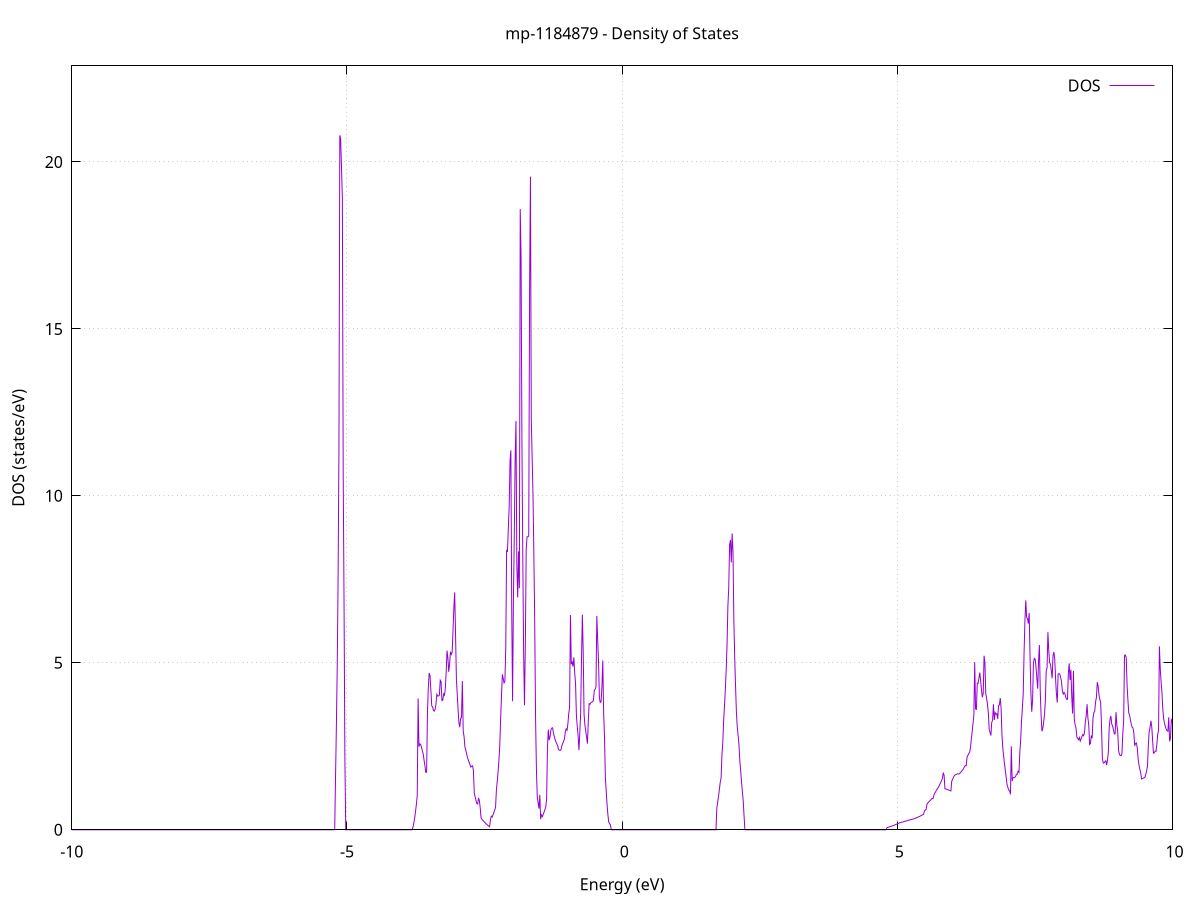 set title 'mp-1184879 - Density of States'
set xlabel 'Energy (eV)'
set ylabel 'DOS (states/eV)'
set grid
set xrange [-10:10]
set yrange [0:22.876]
set xzeroaxis lt -1
set terminal png size 800,600
set output 'mp-1184879_dos_gnuplot.png'
plot '-' using 1:2 with lines title 'DOS'
-16.527700 0.000000
-16.512200 0.000000
-16.496700 0.000000
-16.481300 0.000000
-16.465800 0.000000
-16.450400 0.000000
-16.434900 0.000000
-16.419400 0.000000
-16.404000 0.000000
-16.388500 0.000000
-16.373000 0.000000
-16.357600 0.000000
-16.342100 0.000000
-16.326600 0.000000
-16.311200 0.000000
-16.295700 0.000000
-16.280200 0.000000
-16.264800 0.000000
-16.249300 0.000000
-16.233800 0.000000
-16.218400 0.000000
-16.202900 0.000000
-16.187500 0.000000
-16.172000 0.000000
-16.156500 0.000000
-16.141100 0.000000
-16.125600 0.000000
-16.110100 0.000000
-16.094700 0.000000
-16.079200 0.000000
-16.063700 0.000000
-16.048300 0.000000
-16.032800 0.000000
-16.017300 0.000000
-16.001900 0.000000
-15.986400 0.000000
-15.970900 0.000000
-15.955500 0.000000
-15.940000 0.000000
-15.924600 0.000000
-15.909100 0.000000
-15.893600 0.000000
-15.878200 0.000000
-15.862700 0.000000
-15.847200 0.000000
-15.831800 0.000000
-15.816300 0.000000
-15.800800 0.000000
-15.785400 0.000000
-15.769900 0.000000
-15.754400 0.000000
-15.739000 0.000000
-15.723500 0.000000
-15.708100 0.000000
-15.692600 0.000000
-15.677100 0.000000
-15.661700 0.000000
-15.646200 0.000000
-15.630700 0.000000
-15.615300 0.000000
-15.599800 0.000000
-15.584300 0.000000
-15.568900 0.000000
-15.553400 0.000000
-15.537900 0.000000
-15.522500 0.000000
-15.507000 0.000000
-15.491500 0.000000
-15.476100 0.000000
-15.460600 0.000000
-15.445200 0.000000
-15.429700 0.000000
-15.414200 0.000000
-15.398800 0.000000
-15.383300 0.000000
-15.367800 0.000000
-15.352400 0.000000
-15.336900 0.000000
-15.321400 0.000000
-15.306000 0.000000
-15.290500 0.000000
-15.275000 0.000000
-15.259600 0.000000
-15.244100 0.000000
-15.228600 0.000000
-15.213200 0.000000
-15.197700 0.000000
-15.182300 0.000000
-15.166800 0.000000
-15.151300 0.000000
-15.135900 0.000000
-15.120400 0.000000
-15.104900 0.000000
-15.089500 0.000000
-15.074000 0.000000
-15.058500 0.633300
-15.043100 1.139800
-15.027600 1.547400
-15.012100 1.906900
-14.996700 2.201400
-14.981200 2.512300
-14.965800 2.892900
-14.950300 3.369200
-14.934800 3.991900
-14.919400 6.169900
-14.903900 5.994100
-14.888400 6.315800
-14.873000 6.267000
-14.857500 6.851300
-14.842000 9.637200
-14.826600 13.402300
-14.811100 20.804500
-14.795600 9.338900
-14.780200 5.423100
-14.764700 4.168100
-14.749200 3.474000
-14.733800 3.008700
-14.718300 2.443900
-14.702900 1.966400
-14.687400 1.530000
-14.671900 1.214800
-14.656500 0.897200
-14.641000 0.780900
-14.625500 0.000000
-14.610100 0.000000
-14.594600 0.000000
-14.579100 0.000000
-14.563700 0.000000
-14.548200 0.000000
-14.532700 0.000000
-14.517300 0.000000
-14.501800 0.000000
-14.486400 0.000000
-14.470900 0.000000
-14.455400 0.000000
-14.440000 0.000000
-14.424500 0.000000
-14.409000 0.000000
-14.393600 0.000000
-14.378100 0.000000
-14.362600 0.000000
-14.347200 0.000000
-14.331700 76.815800
-14.316200 26.171800
-14.300800 0.000000
-14.285300 0.000000
-14.269800 0.000000
-14.254400 0.000000
-14.238900 0.000000
-14.223500 0.000000
-14.208000 0.000000
-14.192500 0.000000
-14.177100 0.000000
-14.161600 0.000000
-14.146100 0.000000
-14.130700 0.000000
-14.115200 0.000000
-14.099700 0.000000
-14.084300 0.000000
-14.068800 0.000000
-14.053300 0.000000
-14.037900 0.000000
-14.022400 0.000000
-14.006900 0.000000
-13.991500 0.000000
-13.976000 0.000000
-13.960600 0.000000
-13.945100 0.000000
-13.929600 0.000000
-13.914200 0.000000
-13.898700 0.000000
-13.883200 0.000000
-13.867800 0.000000
-13.852300 0.000000
-13.836800 0.000000
-13.821400 0.000000
-13.805900 0.000000
-13.790400 0.000000
-13.775000 0.000000
-13.759500 0.000000
-13.744100 0.000000
-13.728600 0.000000
-13.713100 0.000000
-13.697700 0.000000
-13.682200 0.000000
-13.666700 0.000000
-13.651300 0.000000
-13.635800 0.000000
-13.620300 0.000000
-13.604900 0.000000
-13.589400 0.000000
-13.573900 0.000000
-13.558500 0.000000
-13.543000 0.000000
-13.527500 0.000000
-13.512100 0.000000
-13.496600 0.000000
-13.481200 0.000000
-13.465700 0.000000
-13.450200 0.000000
-13.434800 0.000000
-13.419300 0.000000
-13.403800 0.000000
-13.388400 0.000000
-13.372900 0.000000
-13.357400 0.000000
-13.342000 0.000000
-13.326500 0.000000
-13.311000 0.000000
-13.295600 0.000000
-13.280100 0.000000
-13.264600 0.000000
-13.249200 0.000000
-13.233700 0.000000
-13.218300 0.000000
-13.202800 0.000000
-13.187300 0.000000
-13.171900 0.000000
-13.156400 0.000000
-13.140900 0.000000
-13.125500 0.000000
-13.110000 0.000000
-13.094500 0.000000
-13.079100 0.000000
-13.063600 0.000000
-13.048100 0.000000
-13.032700 0.000000
-13.017200 0.000000
-13.001800 0.000000
-12.986300 0.000000
-12.970800 0.000000
-12.955400 0.000000
-12.939900 0.000000
-12.924400 0.000000
-12.909000 0.000000
-12.893500 0.000000
-12.878000 0.000000
-12.862600 0.000000
-12.847100 0.000000
-12.831600 0.000000
-12.816200 0.000000
-12.800700 0.000000
-12.785200 0.000000
-12.769800 0.000000
-12.754300 0.000000
-12.738900 0.000000
-12.723400 0.000000
-12.707900 0.000000
-12.692500 0.000000
-12.677000 0.000000
-12.661500 0.000000
-12.646100 0.000000
-12.630600 0.000000
-12.615100 0.000000
-12.599700 0.361100
-12.584200 0.526700
-12.568700 0.617100
-12.553300 0.776500
-12.537800 0.952300
-12.522400 1.144700
-12.506900 1.265700
-12.491400 1.425400
-12.476000 1.569600
-12.460500 1.710000
-12.445000 1.863700
-12.429600 2.130700
-12.414100 2.384100
-12.398600 2.675300
-12.383200 2.995500
-12.367700 3.445900
-12.352200 5.613000
-12.336800 6.385900
-12.321300 7.590900
-12.305800 8.425800
-12.290400 23.699400
-12.274900 3.059300
-12.259500 7.099300
-12.244000 8.398600
-12.228500 7.089800
-12.213100 7.177800
-12.197600 6.442100
-12.182100 3.446400
-12.166700 3.029200
-12.151200 2.693400
-12.135700 2.385400
-12.120300 2.080400
-12.104800 1.878800
-12.089300 1.728800
-12.073900 1.568500
-12.058400 1.382000
-12.042900 1.217300
-12.027500 0.986700
-12.012000 0.778500
-11.996600 0.674500
-11.981100 0.457400
-11.965600 0.000000
-11.950200 0.000000
-11.934700 0.000000
-11.919200 0.000000
-11.903800 0.000000
-11.888300 0.000000
-11.872800 0.000000
-11.857400 0.000000
-11.841900 0.000000
-11.826400 0.000000
-11.811000 0.000000
-11.795500 0.000000
-11.780100 0.000000
-11.764600 0.000000
-11.749100 0.000000
-11.733700 0.000000
-11.718200 0.000000
-11.702700 0.000000
-11.687300 0.000000
-11.671800 0.000000
-11.656300 0.000000
-11.640900 0.000000
-11.625400 0.000000
-11.609900 0.000000
-11.594500 0.000000
-11.579000 0.000000
-11.563500 0.000000
-11.548100 0.000000
-11.532600 0.000000
-11.517200 0.000000
-11.501700 0.000000
-11.486200 0.000000
-11.470800 0.000000
-11.455300 0.000000
-11.439800 0.000000
-11.424400 0.000000
-11.408900 0.000000
-11.393400 0.000000
-11.378000 0.000000
-11.362500 0.000000
-11.347000 0.000000
-11.331600 0.000000
-11.316100 0.000000
-11.300600 0.000000
-11.285200 0.000000
-11.269700 0.000000
-11.254300 0.000000
-11.238800 0.000000
-11.223300 0.000000
-11.207900 0.000000
-11.192400 0.000000
-11.176900 0.000000
-11.161500 0.000000
-11.146000 0.000000
-11.130500 0.000000
-11.115100 0.000000
-11.099600 0.000000
-11.084100 0.000000
-11.068700 0.000000
-11.053200 0.000000
-11.037800 0.000000
-11.022300 0.000000
-11.006800 0.000000
-10.991400 0.000000
-10.975900 0.000000
-10.960400 0.000000
-10.945000 0.000000
-10.929500 0.000000
-10.914000 0.000000
-10.898600 0.000000
-10.883100 0.000000
-10.867600 0.000000
-10.852200 0.000000
-10.836700 0.000000
-10.821200 0.000000
-10.805800 0.000000
-10.790300 0.000000
-10.774900 0.000000
-10.759400 0.000000
-10.743900 0.000000
-10.728500 0.000000
-10.713000 0.000000
-10.697500 0.000000
-10.682100 0.000000
-10.666600 0.000000
-10.651100 0.000000
-10.635700 0.000000
-10.620200 0.000000
-10.604700 0.000000
-10.589300 0.000000
-10.573800 0.000000
-10.558400 0.000000
-10.542900 0.000000
-10.527400 0.000000
-10.512000 0.000000
-10.496500 0.000000
-10.481000 0.000000
-10.465600 0.000000
-10.450100 0.000000
-10.434600 0.000000
-10.419200 0.000000
-10.403700 0.000000
-10.388200 0.000000
-10.372800 0.000000
-10.357300 0.000000
-10.341800 0.000000
-10.326400 0.000000
-10.310900 0.000000
-10.295500 0.000000
-10.280000 0.000000
-10.264500 0.000000
-10.249100 0.000000
-10.233600 0.000000
-10.218100 0.000000
-10.202700 0.000000
-10.187200 0.000000
-10.171700 0.000000
-10.156300 0.000000
-10.140800 0.000000
-10.125300 0.000000
-10.109900 0.000000
-10.094400 0.000000
-10.078900 0.000000
-10.063500 0.000000
-10.048000 0.000000
-10.032600 0.000000
-10.017100 0.000000
-10.001600 0.000000
-9.986200 0.000000
-9.970700 0.000000
-9.955200 0.000000
-9.939800 0.000000
-9.924300 0.000000
-9.908800 0.000000
-9.893400 0.000000
-9.877900 0.000000
-9.862400 0.000000
-9.847000 0.000000
-9.831500 0.000000
-9.816100 0.000000
-9.800600 0.000000
-9.785100 0.000000
-9.769700 0.000000
-9.754200 0.000000
-9.738700 0.000000
-9.723300 0.000000
-9.707800 0.000000
-9.692300 0.000000
-9.676900 0.000000
-9.661400 0.000000
-9.645900 0.000000
-9.630500 0.000000
-9.615000 0.000000
-9.599500 0.000000
-9.584100 0.000000
-9.568600 0.000000
-9.553200 0.000000
-9.537700 0.000000
-9.522200 0.000000
-9.506800 0.000000
-9.491300 0.000000
-9.475800 0.000000
-9.460400 0.000000
-9.444900 0.000000
-9.429400 0.000000
-9.414000 0.000000
-9.398500 0.000000
-9.383000 0.000000
-9.367600 0.000000
-9.352100 0.000000
-9.336600 0.000000
-9.321200 0.000000
-9.305700 0.000000
-9.290300 0.000000
-9.274800 0.000000
-9.259300 0.000000
-9.243900 0.000000
-9.228400 0.000000
-9.212900 0.000000
-9.197500 0.000000
-9.182000 0.000000
-9.166500 0.000000
-9.151100 0.000000
-9.135600 0.000000
-9.120100 0.000000
-9.104700 0.000000
-9.089200 0.000000
-9.073800 0.000000
-9.058300 0.000000
-9.042800 0.000000
-9.027400 0.000000
-9.011900 0.000000
-8.996400 0.000000
-8.981000 0.000000
-8.965500 0.000000
-8.950000 0.000000
-8.934600 0.000000
-8.919100 0.000000
-8.903600 0.000000
-8.888200 0.000000
-8.872700 0.000000
-8.857200 0.000000
-8.841800 0.000000
-8.826300 0.000000
-8.810900 0.000000
-8.795400 0.000000
-8.779900 0.000000
-8.764500 0.000000
-8.749000 0.000000
-8.733500 0.000000
-8.718100 0.000000
-8.702600 0.000000
-8.687100 0.000000
-8.671700 0.000000
-8.656200 0.000000
-8.640700 0.000000
-8.625300 0.000000
-8.609800 0.000000
-8.594400 0.000000
-8.578900 0.000000
-8.563400 0.000000
-8.548000 0.000000
-8.532500 0.000000
-8.517000 0.000000
-8.501600 0.000000
-8.486100 0.000000
-8.470600 0.000000
-8.455200 0.000000
-8.439700 0.000000
-8.424200 0.000000
-8.408800 0.000000
-8.393300 0.000000
-8.377800 0.000000
-8.362400 0.000000
-8.346900 0.000000
-8.331500 0.000000
-8.316000 0.000000
-8.300500 0.000000
-8.285100 0.000000
-8.269600 0.000000
-8.254100 0.000000
-8.238700 0.000000
-8.223200 0.000000
-8.207700 0.000000
-8.192300 0.000000
-8.176800 0.000000
-8.161300 0.000000
-8.145900 0.000000
-8.130400 0.000000
-8.114900 0.000000
-8.099500 0.000000
-8.084000 0.000000
-8.068600 0.000000
-8.053100 0.000000
-8.037600 0.000000
-8.022200 0.000000
-8.006700 0.000000
-7.991200 0.000000
-7.975800 0.000000
-7.960300 0.000000
-7.944800 0.000000
-7.929400 0.000000
-7.913900 0.000000
-7.898400 0.000000
-7.883000 0.000000
-7.867500 0.000000
-7.852100 0.000000
-7.836600 0.000000
-7.821100 0.000000
-7.805700 0.000000
-7.790200 0.000000
-7.774700 0.000000
-7.759300 0.000000
-7.743800 0.000000
-7.728300 0.000000
-7.712900 0.000000
-7.697400 0.000000
-7.681900 0.000000
-7.666500 0.000000
-7.651000 0.000000
-7.635500 0.000000
-7.620100 0.000000
-7.604600 0.000000
-7.589200 0.000000
-7.573700 0.000000
-7.558200 0.000000
-7.542800 0.000000
-7.527300 0.000000
-7.511800 0.000000
-7.496400 0.000000
-7.480900 0.000000
-7.465400 0.000000
-7.450000 0.000000
-7.434500 0.000000
-7.419000 0.000000
-7.403600 0.000000
-7.388100 0.000000
-7.372700 0.000000
-7.357200 0.000000
-7.341700 0.000000
-7.326300 0.000000
-7.310800 0.000000
-7.295300 0.000000
-7.279900 0.000000
-7.264400 0.000000
-7.248900 0.000000
-7.233500 0.000000
-7.218000 0.000000
-7.202500 0.000000
-7.187100 0.000000
-7.171600 0.000000
-7.156100 0.000000
-7.140700 0.000000
-7.125200 0.000000
-7.109800 0.000000
-7.094300 0.000000
-7.078800 0.000000
-7.063400 0.000000
-7.047900 0.000000
-7.032400 0.000000
-7.017000 0.000000
-7.001500 0.000000
-6.986000 0.000000
-6.970600 0.000000
-6.955100 0.000000
-6.939600 0.000000
-6.924200 0.000000
-6.908700 0.000000
-6.893200 0.000000
-6.877800 0.000000
-6.862300 0.000000
-6.846900 0.000000
-6.831400 0.000000
-6.815900 0.000000
-6.800500 0.000000
-6.785000 0.000000
-6.769500 0.000000
-6.754100 0.000000
-6.738600 0.000000
-6.723100 0.000000
-6.707700 0.000000
-6.692200 0.000000
-6.676700 0.000000
-6.661300 0.000000
-6.645800 0.000000
-6.630400 0.000000
-6.614900 0.000000
-6.599400 0.000000
-6.584000 0.000000
-6.568500 0.000000
-6.553000 0.000000
-6.537600 0.000000
-6.522100 0.000000
-6.506600 0.000000
-6.491200 0.000000
-6.475700 0.000000
-6.460200 0.000000
-6.444800 0.000000
-6.429300 0.000000
-6.413800 0.000000
-6.398400 0.000000
-6.382900 0.000000
-6.367500 0.000000
-6.352000 0.000000
-6.336500 0.000000
-6.321100 0.000000
-6.305600 0.000000
-6.290100 0.000000
-6.274700 0.000000
-6.259200 0.000000
-6.243700 0.000000
-6.228300 0.000000
-6.212800 0.000000
-6.197300 0.000000
-6.181900 0.000000
-6.166400 0.000000
-6.150900 0.000000
-6.135500 0.000000
-6.120000 0.000000
-6.104600 0.000000
-6.089100 0.000000
-6.073600 0.000000
-6.058200 0.000000
-6.042700 0.000000
-6.027200 0.000000
-6.011800 0.000000
-5.996300 0.000000
-5.980800 0.000000
-5.965400 0.000000
-5.949900 0.000000
-5.934400 0.000000
-5.919000 0.000000
-5.903500 0.000000
-5.888100 0.000000
-5.872600 0.000000
-5.857100 0.000000
-5.841700 0.000000
-5.826200 0.000000
-5.810700 0.000000
-5.795300 0.000000
-5.779800 0.000000
-5.764300 0.000000
-5.748900 0.000000
-5.733400 0.000000
-5.717900 0.000000
-5.702500 0.000000
-5.687000 0.000000
-5.671500 0.000000
-5.656100 0.000000
-5.640600 0.000000
-5.625200 0.000000
-5.609700 0.000000
-5.594200 0.000000
-5.578800 0.000000
-5.563300 0.000000
-5.547800 0.000000
-5.532400 0.000000
-5.516900 0.000000
-5.501400 0.000000
-5.486000 0.000000
-5.470500 0.000000
-5.455000 0.000000
-5.439600 0.000000
-5.424100 0.000000
-5.408700 0.000000
-5.393200 0.000000
-5.377700 0.000000
-5.362300 0.000000
-5.346800 0.000000
-5.331300 0.000000
-5.315900 0.000000
-5.300400 0.000000
-5.284900 0.000000
-5.269500 0.000000
-5.254000 0.000000
-5.238500 0.000000
-5.223100 0.000000
-5.207600 1.593000
-5.192100 3.129900
-5.176700 4.898100
-5.161200 7.526300
-5.145800 11.363600
-5.130300 20.796700
-5.114800 20.692800
-5.099400 19.844800
-5.083900 18.930500
-5.068400 10.674900
-5.053000 6.736700
-5.037500 2.054600
-5.022000 0.000000
-5.006600 0.000000
-4.991100 0.000000
-4.975600 0.000000
-4.960200 0.000000
-4.944700 0.000000
-4.929200 0.000000
-4.913800 0.000000
-4.898300 0.000000
-4.882900 0.000000
-4.867400 0.000000
-4.851900 0.000000
-4.836500 0.000000
-4.821000 0.000000
-4.805500 0.000000
-4.790100 0.000000
-4.774600 0.000000
-4.759100 0.000000
-4.743700 0.000000
-4.728200 0.000000
-4.712700 0.000000
-4.697300 0.000000
-4.681800 0.000000
-4.666400 0.000000
-4.650900 0.000000
-4.635400 0.000000
-4.620000 0.000000
-4.604500 0.000000
-4.589000 0.000000
-4.573600 0.000000
-4.558100 0.000000
-4.542600 0.000000
-4.527200 0.000000
-4.511700 0.000000
-4.496200 0.000000
-4.480800 0.000000
-4.465300 0.000000
-4.449800 0.000000
-4.434400 0.000000
-4.418900 0.000000
-4.403500 0.000000
-4.388000 0.000000
-4.372500 0.000000
-4.357100 0.000000
-4.341600 0.000000
-4.326100 0.000000
-4.310700 0.000000
-4.295200 0.000000
-4.279700 0.000000
-4.264300 0.000000
-4.248800 0.000000
-4.233300 0.000000
-4.217900 0.000000
-4.202400 0.000000
-4.186900 0.000000
-4.171500 0.000000
-4.156000 0.000000
-4.140600 0.000000
-4.125100 0.000000
-4.109600 0.000000
-4.094200 0.000000
-4.078700 0.000000
-4.063200 0.000000
-4.047800 0.000000
-4.032300 0.000000
-4.016800 0.000000
-4.001400 0.000000
-3.985900 0.000000
-3.970400 0.000000
-3.955000 0.000000
-3.939500 0.000000
-3.924100 0.000000
-3.908600 0.000000
-3.893100 0.000000
-3.877700 0.000000
-3.862200 0.000000
-3.846700 0.000000
-3.831300 0.000000
-3.815800 0.000000
-3.800300 0.080900
-3.784900 0.204200
-3.769400 0.360200
-3.753900 0.548800
-3.738500 0.770000
-3.723000 1.030600
-3.707500 3.933900
-3.692100 2.487300
-3.676600 2.573600
-3.661200 2.551600
-3.645700 2.469300
-3.630200 2.363000
-3.614800 2.270600
-3.599300 2.085100
-3.583800 1.926700
-3.568400 1.721600
-3.552900 1.724600
-3.537400 3.521500
-3.522000 4.257100
-3.506500 4.693400
-3.491000 4.620000
-3.475600 4.195200
-3.460100 3.712700
-3.444700 3.681700
-3.429200 3.574700
-3.413700 3.553000
-3.398300 3.605800
-3.382800 3.764700
-3.367300 4.055400
-3.351900 4.004300
-3.336400 4.007700
-3.320900 4.028700
-3.305500 4.481600
-3.290000 4.438700
-3.274500 3.868400
-3.259100 3.881000
-3.243600 4.069800
-3.228100 4.029600
-3.212700 4.238100
-3.197200 4.738400
-3.181800 5.363500
-3.166300 5.143900
-3.150800 4.729800
-3.135400 4.965700
-3.119900 5.333200
-3.104400 5.251400
-3.089000 5.310300
-3.073500 5.950700
-3.058000 6.635000
-3.042600 7.110200
-3.027100 5.851500
-3.011600 4.510800
-2.996200 4.057600
-2.980700 3.585700
-2.965200 3.190800
-2.949800 3.070400
-2.934300 3.344400
-2.918900 3.361200
-2.903400 4.457700
-2.887900 2.951700
-2.872500 2.795000
-2.857000 2.486800
-2.841500 2.383600
-2.826100 2.278600
-2.810600 2.164700
-2.795100 2.091200
-2.779700 2.017500
-2.764200 1.946400
-2.748700 1.878200
-2.733300 1.903800
-2.717800 1.916400
-2.702400 1.775700
-2.686900 1.102800
-2.671400 0.986700
-2.656000 0.878600
-2.640500 0.786400
-2.625000 0.771400
-2.609600 0.953300
-2.594100 0.879300
-2.578600 0.649400
-2.563200 0.356400
-2.547700 0.316800
-2.532200 0.286100
-2.516800 0.256800
-2.501300 0.228800
-2.485800 0.202300
-2.470400 0.177100
-2.454900 0.153300
-2.439500 0.130800
-2.424000 0.109800
-2.408500 0.090100
-2.393100 0.298200
-2.377600 0.407000
-2.362100 0.381500
-2.346700 0.447200
-2.331200 0.517000
-2.315700 0.590700
-2.300300 0.668500
-2.284800 1.186800
-2.269300 1.454400
-2.253900 1.740000
-2.238400 2.093500
-2.222900 2.546400
-2.207500 3.333100
-2.192000 4.015300
-2.176600 4.653300
-2.161100 4.532800
-2.145600 4.398700
-2.130200 4.448600
-2.114700 5.444800
-2.099200 8.383400
-2.083800 8.322800
-2.068300 9.024800
-2.052800 9.656800
-2.037400 11.030400
-2.021900 11.362700
-2.006400 6.611700
-1.991000 3.849500
-1.975500 6.902600
-1.960100 8.760200
-1.944600 11.077300
-1.929100 12.241300
-1.913700 7.962800
-1.898200 6.956700
-1.882700 8.335100
-1.867300 7.234600
-1.851800 18.587700
-1.836300 17.115400
-1.820900 11.628800
-1.805400 8.191000
-1.789900 5.262800
-1.774500 3.729400
-1.759000 5.556000
-1.743500 8.398500
-1.728100 8.773600
-1.712600 8.771100
-1.697200 8.798100
-1.681700 16.151200
-1.666200 19.558400
-1.650800 12.293700
-1.635300 11.139200
-1.619800 10.000300
-1.604400 8.263900
-1.588900 6.280800
-1.573400 3.380400
-1.558000 1.834400
-1.542500 0.997700
-1.527000 0.807800
-1.511600 0.635800
-1.496100 1.043800
-1.480700 0.318900
-1.465200 0.444100
-1.449700 0.395600
-1.434300 0.461700
-1.418800 0.532200
-1.403300 0.607000
-1.387900 0.686000
-1.372400 0.903200
-1.356900 2.469600
-1.341500 2.996600
-1.326000 2.684400
-1.310500 2.777300
-1.295100 2.991700
-1.279600 3.045100
-1.264100 3.053600
-1.248700 2.898800
-1.233200 2.788400
-1.217800 2.698400
-1.202300 2.628400
-1.186800 2.575600
-1.171400 2.514900
-1.155900 2.403800
-1.140400 2.382300
-1.125000 2.376400
-1.109500 2.408200
-1.094000 2.523000
-1.078600 2.590200
-1.063100 2.655500
-1.047600 2.724800
-1.032200 2.935100
-1.016700 3.020500
-1.001200 2.981300
-0.985800 3.177500
-0.970300 3.482400
-0.954900 3.650300
-0.939400 6.432100
-0.923900 4.960200
-0.908500 5.018600
-0.893000 4.888900
-0.877500 5.160500
-0.862100 4.699200
-0.846600 4.391300
-0.831100 3.421400
-0.815700 3.091100
-0.800200 2.817000
-0.784700 2.383500
-0.769300 2.903500
-0.753800 3.485700
-0.738400 5.110300
-0.722900 6.441700
-0.707400 5.315000
-0.692000 3.455200
-0.676500 3.138600
-0.661000 2.949000
-0.645600 2.770600
-0.630100 2.580900
-0.614600 3.291400
-0.599200 3.778200
-0.583700 3.758300
-0.568200 3.805900
-0.552800 3.823000
-0.537300 3.836200
-0.521800 3.872300
-0.506400 4.167600
-0.490900 4.201900
-0.475500 4.288600
-0.460000 6.403800
-0.444500 5.688700
-0.429100 5.052000
-0.413600 3.962100
-0.398100 3.813000
-0.382700 3.838700
-0.367200 4.282600
-0.351700 5.068600
-0.336300 3.503200
-0.320800 2.802600
-0.305300 1.588400
-0.289900 1.161800
-0.274400 0.762600
-0.258900 0.448300
-0.243500 0.233200
-0.228000 0.181200
-0.212600 0.145200
-0.197100 0.000000
-0.181600 0.000000
-0.166200 0.000000
-0.150700 0.000000
-0.135200 0.000000
-0.119800 0.000000
-0.104300 0.000000
-0.088800 0.000000
-0.073400 0.000000
-0.057900 0.000000
-0.042400 0.000000
-0.027000 0.000000
-0.011500 0.000000
0.003900 0.000000
0.019400 0.000000
0.034900 0.000000
0.050300 0.000000
0.065800 0.000000
0.081300 0.000000
0.096700 0.000000
0.112200 0.000000
0.127700 0.000000
0.143100 0.000000
0.158600 0.000000
0.174100 0.000000
0.189500 0.000000
0.205000 0.000000
0.220500 0.000000
0.235900 0.000000
0.251400 0.000000
0.266800 0.000000
0.282300 0.000000
0.297800 0.000000
0.313200 0.000000
0.328700 0.000000
0.344200 0.000000
0.359600 0.000000
0.375100 0.000000
0.390600 0.000000
0.406000 0.000000
0.421500 0.000000
0.437000 0.000000
0.452400 0.000000
0.467900 0.000000
0.483300 0.000000
0.498800 0.000000
0.514300 0.000000
0.529700 0.000000
0.545200 0.000000
0.560700 0.000000
0.576100 0.000000
0.591600 0.000000
0.607100 0.000000
0.622500 0.000000
0.638000 0.000000
0.653500 0.000000
0.668900 0.000000
0.684400 0.000000
0.699900 0.000000
0.715300 0.000000
0.730800 0.000000
0.746200 0.000000
0.761700 0.000000
0.777200 0.000000
0.792600 0.000000
0.808100 0.000000
0.823600 0.000000
0.839000 0.000000
0.854500 0.000000
0.870000 0.000000
0.885400 0.000000
0.900900 0.000000
0.916400 0.000000
0.931800 0.000000
0.947300 0.000000
0.962800 0.000000
0.978200 0.000000
0.993700 0.000000
1.009100 0.000000
1.024600 0.000000
1.040100 0.000000
1.055500 0.000000
1.071000 0.000000
1.086500 0.000000
1.101900 0.000000
1.117400 0.000000
1.132900 0.000000
1.148300 0.000000
1.163800 0.000000
1.179300 0.000000
1.194700 0.000000
1.210200 0.000000
1.225600 0.000000
1.241100 0.000000
1.256600 0.000000
1.272000 0.000000
1.287500 0.000000
1.303000 0.000000
1.318400 0.000000
1.333900 0.000000
1.349400 0.000000
1.364800 0.000000
1.380300 0.000000
1.395800 0.000000
1.411200 0.000000
1.426700 0.000000
1.442200 0.000000
1.457600 0.000000
1.473100 0.000000
1.488500 0.000000
1.504000 0.000000
1.519500 0.000000
1.534900 0.000000
1.550400 0.000000
1.565900 0.000000
1.581300 0.000000
1.596800 0.000000
1.612300 0.000000
1.627700 0.000000
1.643200 0.000000
1.658700 0.000000
1.674100 0.000000
1.689600 0.000000
1.705100 0.000000
1.720500 0.646900
1.736000 0.819300
1.751400 1.006400
1.766900 1.208100
1.782400 1.424300
1.797800 1.547400
1.813300 2.236400
1.828800 2.617600
1.844200 3.263500
1.859700 3.710100
1.875200 4.212100
1.890600 4.785400
1.906100 5.556500
1.921600 6.711700
1.937000 7.243600
1.952500 8.538600
1.967900 8.677700
1.983400 8.007300
1.998900 8.873700
2.014300 8.312300
2.029800 6.263800
2.045300 5.153900
2.060700 4.298100
2.076200 3.516000
2.091700 3.082700
2.107100 2.827000
2.122600 2.550400
2.138100 2.068700
2.153500 1.769500
2.169000 1.442600
2.184500 1.141400
2.199900 0.866100
2.215400 0.406100
2.230800 0.000000
2.246300 0.000000
2.261800 0.000000
2.277200 0.000000
2.292700 0.000000
2.308200 0.000000
2.323600 0.000000
2.339100 0.000000
2.354600 0.000000
2.370000 0.000000
2.385500 0.000000
2.401000 0.000000
2.416400 0.000000
2.431900 0.000000
2.447300 0.000000
2.462800 0.000000
2.478300 0.000000
2.493700 0.000000
2.509200 0.000000
2.524700 0.000000
2.540100 0.000000
2.555600 0.000000
2.571100 0.000000
2.586500 0.000000
2.602000 0.000000
2.617500 0.000000
2.632900 0.000000
2.648400 0.000000
2.663900 0.000000
2.679300 0.000000
2.694800 0.000000
2.710200 0.000000
2.725700 0.000000
2.741200 0.000000
2.756600 0.000000
2.772100 0.000000
2.787600 0.000000
2.803000 0.000000
2.818500 0.000000
2.834000 0.000000
2.849400 0.000000
2.864900 0.000000
2.880400 0.000000
2.895800 0.000000
2.911300 0.000000
2.926800 0.000000
2.942200 0.000000
2.957700 0.000000
2.973100 0.000000
2.988600 0.000000
3.004100 0.000000
3.019500 0.000000
3.035000 0.000000
3.050500 0.000000
3.065900 0.000000
3.081400 0.000000
3.096900 0.000000
3.112300 0.000000
3.127800 0.000000
3.143300 0.000000
3.158700 0.000000
3.174200 0.000000
3.189600 0.000000
3.205100 0.000000
3.220600 0.000000
3.236000 0.000000
3.251500 0.000000
3.267000 0.000000
3.282400 0.000000
3.297900 0.000000
3.313400 0.000000
3.328800 0.000000
3.344300 0.000000
3.359800 0.000000
3.375200 0.000000
3.390700 0.000000
3.406200 0.000000
3.421600 0.000000
3.437100 0.000000
3.452500 0.000000
3.468000 0.000000
3.483500 0.000000
3.498900 0.000000
3.514400 0.000000
3.529900 0.000000
3.545300 0.000000
3.560800 0.000000
3.576300 0.000000
3.591700 0.000000
3.607200 0.000000
3.622700 0.000000
3.638100 0.000000
3.653600 0.000000
3.669100 0.000000
3.684500 0.000000
3.700000 0.000000
3.715400 0.000000
3.730900 0.000000
3.746400 0.000000
3.761800 0.000000
3.777300 0.000000
3.792800 0.000000
3.808200 0.000000
3.823700 0.000000
3.839200 0.000000
3.854600 0.000000
3.870100 0.000000
3.885600 0.000000
3.901000 0.000000
3.916500 0.000000
3.931900 0.000000
3.947400 0.000000
3.962900 0.000000
3.978300 0.000000
3.993800 0.000000
4.009300 0.000000
4.024700 0.000000
4.040200 0.000000
4.055700 0.000000
4.071100 0.000000
4.086600 0.000000
4.102100 0.000000
4.117500 0.000000
4.133000 0.000000
4.148500 0.000000
4.163900 0.000000
4.179400 0.000000
4.194800 0.000000
4.210300 0.000000
4.225800 0.000000
4.241200 0.000000
4.256700 0.000000
4.272200 0.000000
4.287600 0.000000
4.303100 0.000000
4.318600 0.000000
4.334000 0.000000
4.349500 0.000000
4.365000 0.000000
4.380400 0.000000
4.395900 0.000000
4.411300 0.000000
4.426800 0.000000
4.442300 0.000000
4.457700 0.000000
4.473200 0.000000
4.488700 0.000000
4.504100 0.000000
4.519600 0.000000
4.535100 0.000000
4.550500 0.000000
4.566000 0.000000
4.581500 0.000000
4.596900 0.000000
4.612400 0.000000
4.627900 0.000000
4.643300 0.000000
4.658800 0.000000
4.674200 0.000000
4.689700 0.000000
4.705200 0.000000
4.720600 0.000000
4.736100 0.000000
4.751600 0.000000
4.767000 0.000000
4.782500 0.000000
4.798000 0.000000
4.813400 0.065000
4.828900 0.072600
4.844400 0.080600
4.859800 0.088900
4.875300 0.097500
4.890800 0.106400
4.906200 0.115500
4.921700 0.125000
4.937100 0.134800
4.952600 0.144900
4.968100 0.155300
4.983500 0.166000
4.999000 0.177100
5.014500 0.188400
5.029900 0.200000
5.045400 0.211900
5.060900 0.213900
5.076300 0.226100
5.091800 0.229200
5.107300 0.237100
5.122700 0.245000
5.138200 0.252700
5.153600 0.260400
5.169100 0.267900
5.184600 0.275400
5.200000 0.282800
5.215500 0.290100
5.231000 0.297300
5.246400 0.304500
5.261900 0.311500
5.277400 0.318500
5.292800 0.325300
5.308300 0.332100
5.323800 0.341600
5.339200 0.352200
5.354700 0.363200
5.370200 0.374600
5.385600 0.386400
5.401100 0.398600
5.416500 0.411300
5.432000 0.424400
5.447500 0.437900
5.462900 0.451800
5.478400 0.466100
5.493900 0.564800
5.509300 0.591200
5.524800 0.618400
5.540300 0.776400
5.555700 0.804900
5.571200 0.832700
5.586700 0.859900
5.602100 0.886500
5.617600 0.912400
5.633100 0.937700
5.648500 0.932400
5.664000 1.032000
5.679400 1.093100
5.694900 1.134600
5.710400 1.180500
5.725800 1.229300
5.741300 1.258000
5.756800 1.309100
5.772200 1.363300
5.787700 1.411600
5.803200 1.471500
5.818600 1.534700
5.834100 1.696100
5.849600 1.639500
5.865000 1.230600
5.880500 1.221400
5.895900 1.212100
5.911400 1.202700
5.926900 1.193300
5.942300 1.183900
5.957800 1.172100
5.973300 1.162800
5.988700 1.452000
6.004200 1.509200
6.019700 1.568200
6.035100 1.622800
6.050600 1.640800
6.066100 1.655800
6.081500 1.668300
6.097000 1.676000
6.112500 1.667200
6.127900 1.677200
6.143400 1.705300
6.158800 1.732700
6.174300 1.762200
6.189800 1.794800
6.205200 1.832800
6.220700 1.901000
6.236200 1.922500
6.251600 1.915100
6.267100 2.174000
6.282600 2.227400
6.298000 2.285300
6.313500 2.315900
6.329000 2.464500
6.344400 2.711000
6.359900 2.941000
6.375300 3.180800
6.390800 3.430600
6.406300 5.020200
6.421700 3.616400
6.437200 3.606400
6.452700 4.387500
6.468100 4.384400
6.483600 4.552400
6.499100 4.708500
6.514500 4.453600
6.530000 4.174000
6.545500 3.970300
6.560900 4.091700
6.576400 5.210900
6.591900 4.987300
6.607300 4.070600
6.622800 3.928700
6.638200 3.748700
6.653700 3.514100
6.669200 3.010900
6.684600 2.913300
6.700100 2.821800
6.715600 3.214800
6.731000 3.284200
6.746500 3.758500
6.762000 3.288800
6.777400 3.506500
6.792900 3.460200
6.808400 3.475000
6.823800 3.320800
6.839300 3.728400
6.854800 3.739600
6.870200 3.945600
6.885700 3.639000
6.901100 2.851200
6.916600 2.453000
6.932100 2.200600
6.947500 1.974800
6.963000 1.769300
6.978500 1.559900
6.993900 1.347300
7.009400 1.268200
7.024900 1.188500
7.040300 1.174600
7.055800 1.061600
7.071300 2.503100
7.086700 1.457900
7.102200 1.557900
7.117600 1.562900
7.133100 1.570800
7.148600 1.589200
7.164000 1.663400
7.179500 1.667600
7.195000 1.754900
7.210400 1.719100
7.225900 2.317100
7.241400 2.695600
7.256800 3.248000
7.272300 3.649900
7.287800 4.084200
7.303200 5.315100
7.318700 6.259700
7.334200 6.870800
7.349600 6.365000
7.365100 6.316200
7.380500 6.173700
7.396000 6.492400
7.411500 5.201200
7.426900 4.113300
7.442400 3.533400
7.457900 3.882400
7.473300 4.999100
7.488800 5.133900
7.504300 5.109100
7.519700 4.890600
7.535200 4.541200
7.550700 4.226700
7.566100 5.053500
7.581600 5.533200
7.597100 4.144700
7.612500 3.419300
7.628000 2.949100
7.643400 3.038900
7.658900 3.217800
7.674400 3.452300
7.689800 3.869700
7.705300 4.756800
7.720800 4.848200
7.736200 5.918000
7.751700 5.361000
7.767200 5.004400
7.782600 4.955800
7.798100 4.760300
7.813600 4.537500
7.829000 5.216100
7.844500 5.322900
7.859900 5.118800
7.875400 4.527900
7.890900 4.060900
7.906300 3.808500
7.921800 4.662000
7.937300 4.680000
7.952700 4.654200
7.968200 4.558600
7.983700 4.438400
7.999100 4.157300
8.014600 4.063700
8.030100 4.113200
8.045500 4.072200
8.061000 3.965800
8.076500 3.907800
8.091900 3.907900
8.107400 4.690600
8.122800 4.982900
8.138300 4.484700
8.153800 4.794400
8.169200 3.990500
8.184700 3.480800
8.200200 4.757500
8.215600 3.310700
8.231100 3.139200
8.246600 3.054900
8.262000 2.780500
8.277500 2.735300
8.293000 2.693900
8.308400 2.761900
8.323900 2.657300
8.339300 2.731000
8.354800 2.796300
8.370300 2.853200
8.385700 2.817700
8.401200 2.911300
8.416700 3.244500
8.432100 3.408200
8.447600 3.760600
8.463100 3.344300
8.478500 3.131800
8.494000 2.554000
8.509500 2.583600
8.524900 2.825000
8.540400 2.742700
8.555900 3.343300
8.571300 3.510600
8.586800 3.548300
8.602200 3.831000
8.617700 3.962200
8.633200 4.418500
8.648600 4.308300
8.664100 4.040300
8.679600 3.900900
8.695000 3.807400
8.710500 3.091300
8.726000 2.142800
8.741400 1.995900
8.756900 2.004200
8.772400 2.034700
8.787800 2.064400
8.803300 1.936200
8.818800 2.084200
8.834200 2.324700
8.849700 3.047100
8.865100 3.317400
8.880600 3.407700
8.896100 3.165500
8.911500 3.109300
8.927000 2.993600
8.942500 2.871100
8.957900 2.875000
8.973400 3.522900
8.988900 3.130800
9.004300 2.956400
9.019800 2.387100
9.035300 2.263100
9.050700 2.222000
9.066200 2.216700
9.081600 2.280800
9.097100 2.881100
9.112600 3.249100
9.128000 5.215500
9.143500 5.234900
9.159000 5.149600
9.174400 4.347300
9.189900 3.878900
9.205400 3.491800
9.220800 3.431700
9.236300 3.285700
9.251800 3.153200
9.267200 3.069600
9.282700 3.047400
9.298200 2.882900
9.313600 2.515000
9.329100 2.586900
9.344500 2.599700
9.360000 2.447900
9.375500 2.125100
9.390900 1.945500
9.406400 1.810000
9.421900 1.718300
9.437300 1.521400
9.452800 1.532100
9.468300 1.544400
9.483700 1.558100
9.499200 1.573400
9.514700 1.660800
9.530100 1.772400
9.545600 1.898400
9.561000 2.532700
9.576500 2.939500
9.592000 3.060100
9.607400 3.263900
9.622900 3.094100
9.638400 2.689400
9.653800 2.292900
9.669300 2.305900
9.684800 2.356000
9.700200 2.351400
9.715700 2.553900
9.731200 2.855000
9.746600 2.969900
9.762100 5.495800
9.777600 4.827400
9.793000 4.431800
9.808500 4.108000
9.823900 3.610500
9.839400 3.318100
9.854900 3.193100
9.870300 3.094100
9.885800 3.012300
9.901300 2.963500
9.916700 2.951000
9.932200 3.370300
9.947700 2.649800
9.963100 2.746400
9.978600 3.298000
9.994100 3.257700
10.009500 2.980300
10.025000 3.025000
10.040500 3.068000
10.055900 3.213400
10.071400 3.393800
10.086800 5.479400
10.102300 3.421200
10.117800 3.523200
10.133200 3.603000
10.148700 2.650200
10.164200 2.683500
10.179600 2.825500
10.195100 2.879000
10.210600 2.857500
10.226000 2.843300
10.241500 2.909400
10.257000 3.427800
10.272400 3.870800
10.287900 3.938500
10.303300 4.680600
10.318800 3.186400
10.334300 3.209200
10.349700 3.174900
10.365200 3.170200
10.380700 3.158800
10.396100 3.122800
10.411600 3.193600
10.427100 3.218700
10.442500 3.172700
10.458000 3.107500
10.473500 3.060400
10.488900 3.031400
10.504400 1.895500
10.519900 1.851400
10.535300 1.873500
10.550800 1.969200
10.566200 2.017800
10.581700 2.064100
10.597200 2.125400
10.612600 2.214200
10.628100 2.371300
10.643600 2.596600
10.659000 2.780300
10.674500 3.140800
10.690000 3.651700
10.705400 3.863300
10.720900 3.846800
10.736400 3.492500
10.751800 3.330700
10.767300 3.330800
10.782800 3.232500
10.798200 3.686300
10.813700 3.015600
10.829100 3.091300
10.844600 3.114300
10.860100 3.120400
10.875500 2.946800
10.891000 3.159600
10.906500 3.199100
10.921900 3.322500
10.937400 3.470700
10.952900 3.486800
10.968300 3.567600
10.983800 3.637900
10.999300 3.739600
11.014700 3.636400
11.030200 3.752500
11.045600 3.883100
11.061100 4.111700
11.076600 4.210900
11.092000 5.254800
11.107500 3.323700
11.123000 2.825800
11.138400 2.692700
11.153900 2.599000
11.169400 2.812400
11.184800 2.960800
11.200300 3.009400
11.215800 3.066300
11.231200 3.097000
11.246700 3.241000
11.262200 3.410300
11.277600 3.682600
11.293100 4.452900
11.308500 4.232800
11.324000 2.391600
11.339500 2.438300
11.354900 2.935700
11.370400 3.234400
11.385900 3.522700
11.401300 3.818800
11.416800 3.635500
11.432300 3.936300
11.447700 4.051200
11.463200 4.048200
11.478700 3.894100
11.494100 3.824500
11.509600 3.546800
11.525000 3.548800
11.540500 3.573600
11.556000 4.756800
11.571400 5.263400
11.586900 5.451900
11.602400 5.914900
11.617800 5.489000
11.633300 3.716600
11.648800 3.517800
11.664200 3.454600
11.679700 3.377600
11.695200 3.490800
11.710600 2.866200
11.726100 3.378100
11.741600 3.503100
11.757000 3.656500
11.772500 3.395000
11.787900 3.479600
11.803400 3.512200
11.818900 3.517700
11.834300 3.591400
11.849800 3.556000
11.865300 4.617800
11.880700 3.144000
11.896200 3.136900
11.911700 3.820600
11.927100 3.375100
11.942600 3.851600
11.958100 4.563800
11.973500 4.678400
11.989000 4.931200
12.004500 4.297600
12.019900 4.632400
12.035400 4.889800
12.050800 4.466300
12.066300 4.173900
12.081800 4.413400
12.097200 4.044300
12.112700 2.983700
12.128200 2.857000
12.143600 2.797100
12.159100 2.737800
12.174600 3.395100
12.190000 3.369300
12.205500 3.469300
12.221000 3.365300
12.236400 3.491300
12.251900 3.499600
12.267300 3.865000
12.282800 4.257400
12.298300 4.833200
12.313700 4.774500
12.329200 4.876700
12.344700 5.083800
12.360100 5.018800
12.375600 5.051200
12.391100 4.847700
12.406500 4.647700
12.422000 4.324800
12.437500 4.223800
12.452900 4.019000
12.468400 3.777700
12.483900 3.670000
12.499300 3.562400
12.514800 4.384800
12.530200 3.191700
12.545700 3.003800
12.561200 2.757100
12.576600 2.623600
12.592100 2.471500
12.607600 2.293900
12.623000 2.102100
12.638500 1.972800
12.654000 1.818900
12.669400 1.872500
12.684900 1.716300
12.700400 1.561800
12.715800 1.126900
12.731300 1.035900
12.746800 0.948100
12.762200 0.858300
12.777700 0.638000
12.793100 0.577300
12.808600 0.519300
12.824100 0.464000
12.839500 0.411500
12.855000 0.361700
12.870500 0.314700
12.885900 0.270500
12.901400 0.229000
12.916900 0.140800
12.932300 0.119100
12.947800 0.098800
12.963300 0.079700
12.978700 0.062000
12.994200 0.045600
13.009600 0.000000
13.025100 0.000000
13.040600 0.000000
13.056000 0.000000
13.071500 0.000000
13.087000 0.000000
13.102400 0.000000
13.117900 0.000000
13.133400 0.000000
13.148800 0.000000
13.164300 0.000000
13.179800 0.000000
13.195200 0.000000
13.210700 0.000000
13.226200 0.000000
13.241600 0.000000
13.257100 0.000000
13.272500 0.000000
13.288000 0.000000
13.303500 0.000000
13.318900 0.000000
13.334400 0.000000
13.349900 0.000000
13.365300 0.000000
13.380800 0.000000
13.396300 0.000000
13.411700 0.000000
13.427200 0.000000
13.442700 0.000000
13.458100 0.000000
13.473600 0.000000
13.489000 0.000000
13.504500 0.000000
13.520000 0.000000
13.535400 0.000000
13.550900 0.000000
13.566400 0.000000
13.581800 0.000000
13.597300 0.000000
13.612800 0.000000
13.628200 0.000000
13.643700 0.000000
13.659200 0.000000
13.674600 0.000000
13.690100 0.000000
13.705600 0.000000
13.721000 0.000000
13.736500 0.000000
13.751900 0.000000
13.767400 0.000000
13.782900 0.000000
13.798300 0.000000
13.813800 0.000000
13.829300 0.000000
13.844700 0.000000
13.860200 0.000000
13.875700 0.000000
13.891100 0.000000
13.906600 0.000000
13.922100 0.000000
13.937500 0.000000
13.953000 0.000000
13.968500 0.000000
13.983900 0.000000
13.999400 0.000000
14.014800 0.000000
14.030300 0.000000
14.045800 0.000000
14.061200 0.000000
14.076700 0.000000
14.092200 0.000000
14.107600 0.000000
14.123100 0.000000
14.138600 0.000000
14.154000 0.000000
14.169500 0.000000
14.185000 0.000000
14.200400 0.000000
14.215900 0.000000
14.231300 0.000000
14.246800 0.000000
14.262300 0.000000
14.277700 0.000000
14.293200 0.000000
14.308700 0.000000
14.324100 0.000000
14.339600 0.000000
14.355100 0.000000
14.370500 0.000000
14.386000 0.000000
14.401500 0.000000
e
